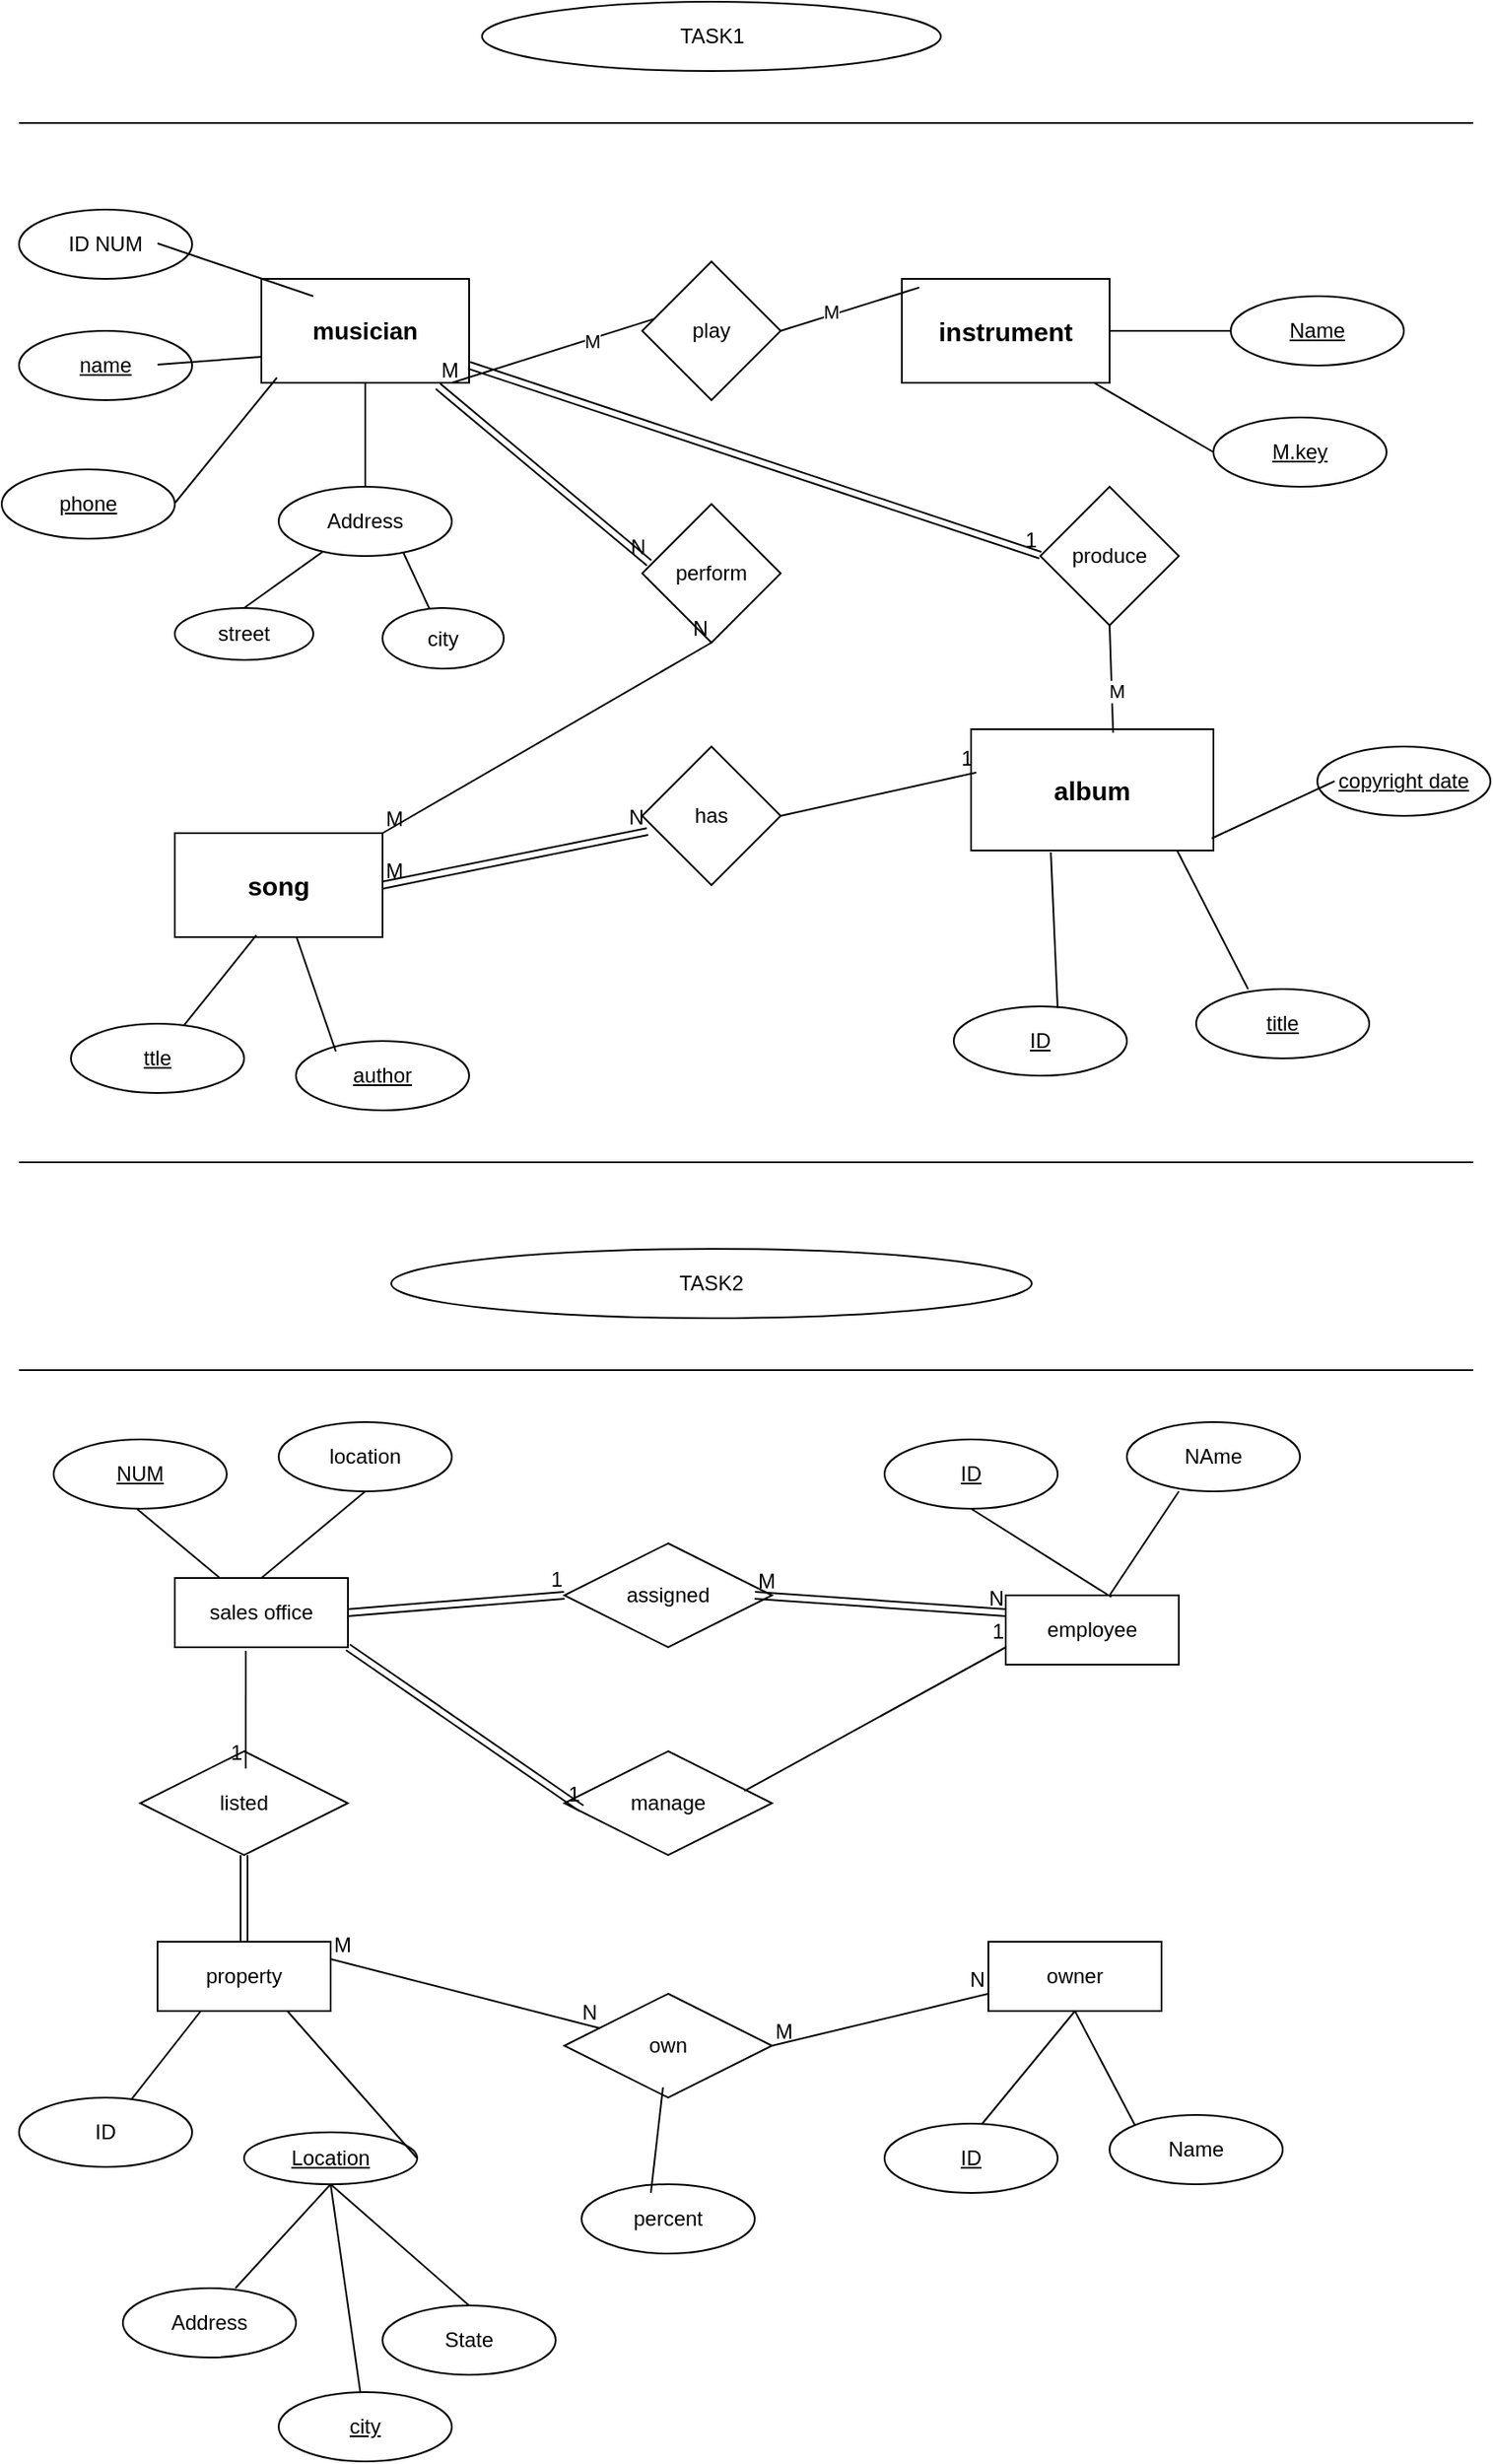 <mxfile version="25.0.1">
  <diagram id="R2lEEEUBdFMjLlhIrx00" name="Page-1">
    <mxGraphModel dx="1730" dy="1568" grid="1" gridSize="10" guides="1" tooltips="1" connect="1" arrows="1" fold="1" page="1" pageScale="1" pageWidth="850" pageHeight="1100" math="0" shadow="0" extFonts="Permanent Marker^https://fonts.googleapis.com/css?family=Permanent+Marker">
      <root>
        <mxCell id="0" />
        <mxCell id="1" parent="0" />
        <mxCell id="9y5jWuPjXUD0zxBHvWIc-1" value="&lt;b&gt;&lt;font style=&quot;font-size: 14px;&quot;&gt;musician&lt;/font&gt;&lt;/b&gt;" style="rounded=0;whiteSpace=wrap;html=1;" vertex="1" parent="1">
          <mxGeometry x="140" y="50" width="120" height="60" as="geometry" />
        </mxCell>
        <mxCell id="9y5jWuPjXUD0zxBHvWIc-2" value="&lt;font style=&quot;font-size: 15px;&quot;&gt;&lt;b&gt;song&lt;/b&gt;&lt;/font&gt;" style="rounded=0;whiteSpace=wrap;html=1;" vertex="1" parent="1">
          <mxGeometry x="90" y="370" width="120" height="60" as="geometry" />
        </mxCell>
        <mxCell id="9y5jWuPjXUD0zxBHvWIc-3" value="&lt;b&gt;&lt;font style=&quot;font-size: 15px;&quot;&gt;instrument&lt;/font&gt;&lt;/b&gt;" style="rounded=0;whiteSpace=wrap;html=1;" vertex="1" parent="1">
          <mxGeometry x="510" y="50" width="120" height="60" as="geometry" />
        </mxCell>
        <mxCell id="9y5jWuPjXUD0zxBHvWIc-4" value="&lt;font style=&quot;font-size: 15px;&quot;&gt;&lt;b&gt;album&lt;/b&gt;&lt;/font&gt;" style="rounded=0;whiteSpace=wrap;html=1;" vertex="1" parent="1">
          <mxGeometry x="550" y="310" width="140" height="70" as="geometry" />
        </mxCell>
        <mxCell id="9y5jWuPjXUD0zxBHvWIc-5" value="play" style="rhombus;whiteSpace=wrap;html=1;" vertex="1" parent="1">
          <mxGeometry x="360" y="40" width="80" height="80" as="geometry" />
        </mxCell>
        <mxCell id="9y5jWuPjXUD0zxBHvWIc-6" value="perform" style="rhombus;whiteSpace=wrap;html=1;" vertex="1" parent="1">
          <mxGeometry x="360" y="180" width="80" height="80" as="geometry" />
        </mxCell>
        <mxCell id="9y5jWuPjXUD0zxBHvWIc-7" value="has" style="rhombus;whiteSpace=wrap;html=1;" vertex="1" parent="1">
          <mxGeometry x="360" y="320" width="80" height="80" as="geometry" />
        </mxCell>
        <mxCell id="9y5jWuPjXUD0zxBHvWIc-10" value="" style="endArrow=none;html=1;rounded=0;exitX=1;exitY=0.5;exitDx=0;exitDy=0;" edge="1" parent="1" source="9y5jWuPjXUD0zxBHvWIc-5">
          <mxGeometry width="50" height="50" relative="1" as="geometry">
            <mxPoint x="470" y="105" as="sourcePoint" />
            <mxPoint x="520" y="55" as="targetPoint" />
          </mxGeometry>
        </mxCell>
        <mxCell id="9y5jWuPjXUD0zxBHvWIc-69" value="M" style="edgeLabel;html=1;align=center;verticalAlign=middle;resizable=0;points=[];" vertex="1" connectable="0" parent="9y5jWuPjXUD0zxBHvWIc-10">
          <mxGeometry x="-0.261" y="2" relative="1" as="geometry">
            <mxPoint as="offset" />
          </mxGeometry>
        </mxCell>
        <mxCell id="9y5jWuPjXUD0zxBHvWIc-11" value="" style="endArrow=none;html=1;rounded=0;entryX=0.088;entryY=0.413;entryDx=0;entryDy=0;entryPerimeter=0;" edge="1" parent="1" target="9y5jWuPjXUD0zxBHvWIc-5">
          <mxGeometry width="50" height="50" relative="1" as="geometry">
            <mxPoint x="250" y="110" as="sourcePoint" />
            <mxPoint x="300" y="60" as="targetPoint" />
          </mxGeometry>
        </mxCell>
        <mxCell id="9y5jWuPjXUD0zxBHvWIc-68" value="M" style="edgeLabel;html=1;align=center;verticalAlign=middle;resizable=0;points=[];" vertex="1" connectable="0" parent="9y5jWuPjXUD0zxBHvWIc-11">
          <mxGeometry x="0.381" y="-1" relative="1" as="geometry">
            <mxPoint as="offset" />
          </mxGeometry>
        </mxCell>
        <mxCell id="9y5jWuPjXUD0zxBHvWIc-15" value="produce" style="rhombus;whiteSpace=wrap;html=1;" vertex="1" parent="1">
          <mxGeometry x="590" y="170" width="80" height="80" as="geometry" />
        </mxCell>
        <mxCell id="9y5jWuPjXUD0zxBHvWIc-17" value="" style="endArrow=none;html=1;rounded=0;exitX=0.586;exitY=0.029;exitDx=0;exitDy=0;exitPerimeter=0;entryX=0.5;entryY=1;entryDx=0;entryDy=0;" edge="1" parent="1" source="9y5jWuPjXUD0zxBHvWIc-4" target="9y5jWuPjXUD0zxBHvWIc-15">
          <mxGeometry width="50" height="50" relative="1" as="geometry">
            <mxPoint x="590" y="290" as="sourcePoint" />
            <mxPoint x="640" y="240" as="targetPoint" />
          </mxGeometry>
        </mxCell>
        <mxCell id="9y5jWuPjXUD0zxBHvWIc-64" value="M" style="edgeLabel;html=1;align=center;verticalAlign=middle;resizable=0;points=[];" vertex="1" connectable="0" parent="9y5jWuPjXUD0zxBHvWIc-17">
          <mxGeometry x="-0.227" y="-2" relative="1" as="geometry">
            <mxPoint as="offset" />
          </mxGeometry>
        </mxCell>
        <mxCell id="9y5jWuPjXUD0zxBHvWIc-21" value="" style="shape=link;html=1;rounded=0;" edge="1" parent="1" source="9y5jWuPjXUD0zxBHvWIc-1">
          <mxGeometry relative="1" as="geometry">
            <mxPoint x="430" y="209.5" as="sourcePoint" />
            <mxPoint x="590" y="209.5" as="targetPoint" />
          </mxGeometry>
        </mxCell>
        <mxCell id="9y5jWuPjXUD0zxBHvWIc-22" value="1" style="resizable=0;html=1;whiteSpace=wrap;align=right;verticalAlign=bottom;" connectable="0" vertex="1" parent="9y5jWuPjXUD0zxBHvWIc-21">
          <mxGeometry x="1" relative="1" as="geometry" />
        </mxCell>
        <mxCell id="9y5jWuPjXUD0zxBHvWIc-28" value="ID NUM" style="ellipse;whiteSpace=wrap;html=1;align=center;" vertex="1" parent="1">
          <mxGeometry y="10" width="100" height="40" as="geometry" />
        </mxCell>
        <mxCell id="9y5jWuPjXUD0zxBHvWIc-29" value="name" style="ellipse;whiteSpace=wrap;html=1;align=center;fontStyle=4;" vertex="1" parent="1">
          <mxGeometry y="80" width="100" height="40" as="geometry" />
        </mxCell>
        <mxCell id="9y5jWuPjXUD0zxBHvWIc-30" value="phone" style="ellipse;whiteSpace=wrap;html=1;align=center;fontStyle=4;" vertex="1" parent="1">
          <mxGeometry x="-10" y="160" width="100" height="40" as="geometry" />
        </mxCell>
        <mxCell id="9y5jWuPjXUD0zxBHvWIc-31" value="" style="endArrow=none;html=1;rounded=0;entryX=0.075;entryY=0.95;entryDx=0;entryDy=0;entryPerimeter=0;" edge="1" parent="1" target="9y5jWuPjXUD0zxBHvWIc-1">
          <mxGeometry relative="1" as="geometry">
            <mxPoint x="90" y="179.5" as="sourcePoint" />
            <mxPoint x="250" y="179.5" as="targetPoint" />
          </mxGeometry>
        </mxCell>
        <mxCell id="9y5jWuPjXUD0zxBHvWIc-32" value="" style="endArrow=none;html=1;rounded=0;entryX=0;entryY=0.75;entryDx=0;entryDy=0;" edge="1" parent="1" target="9y5jWuPjXUD0zxBHvWIc-1">
          <mxGeometry relative="1" as="geometry">
            <mxPoint x="80" y="99.5" as="sourcePoint" />
            <mxPoint x="240" y="99.5" as="targetPoint" />
          </mxGeometry>
        </mxCell>
        <mxCell id="9y5jWuPjXUD0zxBHvWIc-33" value="" style="endArrow=none;html=1;rounded=0;entryX=0.25;entryY=0.167;entryDx=0;entryDy=0;entryPerimeter=0;" edge="1" parent="1" target="9y5jWuPjXUD0zxBHvWIc-1">
          <mxGeometry relative="1" as="geometry">
            <mxPoint x="80" y="29.5" as="sourcePoint" />
            <mxPoint x="240" y="29.5" as="targetPoint" />
          </mxGeometry>
        </mxCell>
        <mxCell id="9y5jWuPjXUD0zxBHvWIc-35" value="Address" style="ellipse;whiteSpace=wrap;html=1;align=center;" vertex="1" parent="1">
          <mxGeometry x="150" y="170" width="100" height="40" as="geometry" />
        </mxCell>
        <mxCell id="9y5jWuPjXUD0zxBHvWIc-36" value="" style="endArrow=none;html=1;rounded=0;entryX=0.5;entryY=1;entryDx=0;entryDy=0;" edge="1" parent="1" target="9y5jWuPjXUD0zxBHvWIc-1">
          <mxGeometry relative="1" as="geometry">
            <mxPoint x="200" y="170" as="sourcePoint" />
            <mxPoint x="360" y="170" as="targetPoint" />
          </mxGeometry>
        </mxCell>
        <mxCell id="9y5jWuPjXUD0zxBHvWIc-37" value="street" style="ellipse;whiteSpace=wrap;html=1;align=center;" vertex="1" parent="1">
          <mxGeometry x="90" y="240" width="80" height="30" as="geometry" />
        </mxCell>
        <mxCell id="9y5jWuPjXUD0zxBHvWIc-38" value="city" style="ellipse;whiteSpace=wrap;html=1;align=center;" vertex="1" parent="1">
          <mxGeometry x="210" y="240" width="70" height="35" as="geometry" />
        </mxCell>
        <mxCell id="9y5jWuPjXUD0zxBHvWIc-39" value="" style="endArrow=none;html=1;rounded=0;" edge="1" parent="1" target="9y5jWuPjXUD0zxBHvWIc-35">
          <mxGeometry relative="1" as="geometry">
            <mxPoint x="130" y="240" as="sourcePoint" />
            <mxPoint x="270" y="239" as="targetPoint" />
            <Array as="points">
              <mxPoint x="130" y="240" />
            </Array>
          </mxGeometry>
        </mxCell>
        <mxCell id="9y5jWuPjXUD0zxBHvWIc-40" value="" style="endArrow=none;html=1;rounded=0;entryX=0.72;entryY=0.95;entryDx=0;entryDy=0;entryPerimeter=0;" edge="1" parent="1" source="9y5jWuPjXUD0zxBHvWIc-38" target="9y5jWuPjXUD0zxBHvWIc-35">
          <mxGeometry relative="1" as="geometry">
            <mxPoint x="340" y="350" as="sourcePoint" />
            <mxPoint x="500" y="350" as="targetPoint" />
          </mxGeometry>
        </mxCell>
        <mxCell id="9y5jWuPjXUD0zxBHvWIc-41" value="author" style="ellipse;whiteSpace=wrap;html=1;align=center;fontStyle=4;" vertex="1" parent="1">
          <mxGeometry x="160" y="490" width="100" height="40" as="geometry" />
        </mxCell>
        <mxCell id="9y5jWuPjXUD0zxBHvWIc-42" value="ttle" style="ellipse;whiteSpace=wrap;html=1;align=center;fontStyle=4;" vertex="1" parent="1">
          <mxGeometry x="30" y="480" width="100" height="40" as="geometry" />
        </mxCell>
        <mxCell id="9y5jWuPjXUD0zxBHvWIc-43" value="" style="endArrow=none;html=1;rounded=0;entryX=0.23;entryY=0.15;entryDx=0;entryDy=0;entryPerimeter=0;" edge="1" parent="1" source="9y5jWuPjXUD0zxBHvWIc-2" target="9y5jWuPjXUD0zxBHvWIc-41">
          <mxGeometry relative="1" as="geometry">
            <mxPoint x="190" y="450" as="sourcePoint" />
            <mxPoint x="500" y="490" as="targetPoint" />
            <Array as="points" />
          </mxGeometry>
        </mxCell>
        <mxCell id="9y5jWuPjXUD0zxBHvWIc-44" value="" style="endArrow=none;html=1;rounded=0;entryX=0.392;entryY=0.983;entryDx=0;entryDy=0;entryPerimeter=0;" edge="1" parent="1" source="9y5jWuPjXUD0zxBHvWIc-42" target="9y5jWuPjXUD0zxBHvWIc-2">
          <mxGeometry relative="1" as="geometry">
            <mxPoint x="340" y="490" as="sourcePoint" />
            <mxPoint x="500" y="490" as="targetPoint" />
          </mxGeometry>
        </mxCell>
        <mxCell id="9y5jWuPjXUD0zxBHvWIc-45" value="title" style="ellipse;whiteSpace=wrap;html=1;align=center;fontStyle=4;" vertex="1" parent="1">
          <mxGeometry x="680" y="460" width="100" height="40" as="geometry" />
        </mxCell>
        <mxCell id="9y5jWuPjXUD0zxBHvWIc-46" value="ID" style="ellipse;whiteSpace=wrap;html=1;align=center;fontStyle=4;" vertex="1" parent="1">
          <mxGeometry x="540" y="470" width="100" height="40" as="geometry" />
        </mxCell>
        <mxCell id="9y5jWuPjXUD0zxBHvWIc-47" value="copyright date" style="ellipse;whiteSpace=wrap;html=1;align=center;fontStyle=4;" vertex="1" parent="1">
          <mxGeometry x="750" y="320" width="100" height="40" as="geometry" />
        </mxCell>
        <mxCell id="9y5jWuPjXUD0zxBHvWIc-48" value="" style="endArrow=none;html=1;rounded=0;entryX=0.1;entryY=0.5;entryDx=0;entryDy=0;entryPerimeter=0;exitX=0.993;exitY=0.9;exitDx=0;exitDy=0;exitPerimeter=0;" edge="1" parent="1" source="9y5jWuPjXUD0zxBHvWIc-4" target="9y5jWuPjXUD0zxBHvWIc-47">
          <mxGeometry relative="1" as="geometry">
            <mxPoint x="340" y="300" as="sourcePoint" />
            <mxPoint x="500" y="300" as="targetPoint" />
          </mxGeometry>
        </mxCell>
        <mxCell id="9y5jWuPjXUD0zxBHvWIc-49" value="" style="endArrow=none;html=1;rounded=0;entryX=0.329;entryY=1.014;entryDx=0;entryDy=0;entryPerimeter=0;exitX=0.6;exitY=0.025;exitDx=0;exitDy=0;exitPerimeter=0;" edge="1" parent="1" source="9y5jWuPjXUD0zxBHvWIc-46" target="9y5jWuPjXUD0zxBHvWIc-4">
          <mxGeometry relative="1" as="geometry">
            <mxPoint x="340" y="300" as="sourcePoint" />
            <mxPoint x="500" y="300" as="targetPoint" />
          </mxGeometry>
        </mxCell>
        <mxCell id="9y5jWuPjXUD0zxBHvWIc-50" value="" style="endArrow=none;html=1;rounded=0;entryX=0.85;entryY=1;entryDx=0;entryDy=0;entryPerimeter=0;exitX=0.3;exitY=0;exitDx=0;exitDy=0;exitPerimeter=0;" edge="1" parent="1" source="9y5jWuPjXUD0zxBHvWIc-45" target="9y5jWuPjXUD0zxBHvWIc-4">
          <mxGeometry relative="1" as="geometry">
            <mxPoint x="340" y="300" as="sourcePoint" />
            <mxPoint x="500" y="300" as="targetPoint" />
          </mxGeometry>
        </mxCell>
        <mxCell id="9y5jWuPjXUD0zxBHvWIc-51" value="Name" style="ellipse;whiteSpace=wrap;html=1;align=center;fontStyle=4;" vertex="1" parent="1">
          <mxGeometry x="700" y="60" width="100" height="40" as="geometry" />
        </mxCell>
        <mxCell id="9y5jWuPjXUD0zxBHvWIc-52" value="M.key" style="ellipse;whiteSpace=wrap;html=1;align=center;fontStyle=4;" vertex="1" parent="1">
          <mxGeometry x="690" y="130" width="100" height="40" as="geometry" />
        </mxCell>
        <mxCell id="9y5jWuPjXUD0zxBHvWIc-54" value="" style="endArrow=none;html=1;rounded=0;entryX=0;entryY=0.5;entryDx=0;entryDy=0;exitX=1;exitY=0.5;exitDx=0;exitDy=0;" edge="1" parent="1" source="9y5jWuPjXUD0zxBHvWIc-3" target="9y5jWuPjXUD0zxBHvWIc-51">
          <mxGeometry relative="1" as="geometry">
            <mxPoint x="640" y="80" as="sourcePoint" />
            <mxPoint x="730" y="80" as="targetPoint" />
          </mxGeometry>
        </mxCell>
        <mxCell id="9y5jWuPjXUD0zxBHvWIc-55" value="" style="endArrow=none;html=1;rounded=0;entryX=0.925;entryY=1;entryDx=0;entryDy=0;entryPerimeter=0;exitX=0;exitY=0.5;exitDx=0;exitDy=0;" edge="1" parent="1" source="9y5jWuPjXUD0zxBHvWIc-52" target="9y5jWuPjXUD0zxBHvWIc-3">
          <mxGeometry relative="1" as="geometry">
            <mxPoint x="340" y="180" as="sourcePoint" />
            <mxPoint x="500" y="180" as="targetPoint" />
          </mxGeometry>
        </mxCell>
        <mxCell id="9y5jWuPjXUD0zxBHvWIc-56" value="" style="endArrow=none;html=1;rounded=0;entryX=0.021;entryY=0.357;entryDx=0;entryDy=0;entryPerimeter=0;exitX=1;exitY=0.5;exitDx=0;exitDy=0;" edge="1" parent="1" source="9y5jWuPjXUD0zxBHvWIc-7" target="9y5jWuPjXUD0zxBHvWIc-4">
          <mxGeometry relative="1" as="geometry">
            <mxPoint x="340" y="230" as="sourcePoint" />
            <mxPoint x="500" y="230" as="targetPoint" />
          </mxGeometry>
        </mxCell>
        <mxCell id="9y5jWuPjXUD0zxBHvWIc-57" value="1" style="resizable=0;html=1;whiteSpace=wrap;align=right;verticalAlign=bottom;" connectable="0" vertex="1" parent="9y5jWuPjXUD0zxBHvWIc-56">
          <mxGeometry x="1" relative="1" as="geometry" />
        </mxCell>
        <mxCell id="9y5jWuPjXUD0zxBHvWIc-58" value="" style="shape=link;html=1;rounded=0;entryX=0.038;entryY=0.613;entryDx=0;entryDy=0;entryPerimeter=0;" edge="1" parent="1" target="9y5jWuPjXUD0zxBHvWIc-7">
          <mxGeometry relative="1" as="geometry">
            <mxPoint x="210" y="400" as="sourcePoint" />
            <mxPoint x="370" y="400" as="targetPoint" />
          </mxGeometry>
        </mxCell>
        <mxCell id="9y5jWuPjXUD0zxBHvWIc-59" value="M" style="resizable=0;html=1;whiteSpace=wrap;align=left;verticalAlign=bottom;" connectable="0" vertex="1" parent="9y5jWuPjXUD0zxBHvWIc-58">
          <mxGeometry x="-1" relative="1" as="geometry" />
        </mxCell>
        <mxCell id="9y5jWuPjXUD0zxBHvWIc-60" value="N" style="resizable=0;html=1;whiteSpace=wrap;align=right;verticalAlign=bottom;" connectable="0" vertex="1" parent="9y5jWuPjXUD0zxBHvWIc-58">
          <mxGeometry x="1" relative="1" as="geometry" />
        </mxCell>
        <mxCell id="9y5jWuPjXUD0zxBHvWIc-61" value="" style="endArrow=none;html=1;rounded=0;exitX=1;exitY=0;exitDx=0;exitDy=0;entryX=0.5;entryY=1;entryDx=0;entryDy=0;" edge="1" parent="1" source="9y5jWuPjXUD0zxBHvWIc-2" target="9y5jWuPjXUD0zxBHvWIc-6">
          <mxGeometry relative="1" as="geometry">
            <mxPoint x="340" y="270" as="sourcePoint" />
            <mxPoint x="500" y="270" as="targetPoint" />
          </mxGeometry>
        </mxCell>
        <mxCell id="9y5jWuPjXUD0zxBHvWIc-62" value="M" style="resizable=0;html=1;whiteSpace=wrap;align=left;verticalAlign=bottom;" connectable="0" vertex="1" parent="9y5jWuPjXUD0zxBHvWIc-61">
          <mxGeometry x="-1" relative="1" as="geometry" />
        </mxCell>
        <mxCell id="9y5jWuPjXUD0zxBHvWIc-63" value="N" style="resizable=0;html=1;whiteSpace=wrap;align=right;verticalAlign=bottom;" connectable="0" vertex="1" parent="9y5jWuPjXUD0zxBHvWIc-61">
          <mxGeometry x="1" relative="1" as="geometry" />
        </mxCell>
        <mxCell id="9y5jWuPjXUD0zxBHvWIc-65" value="" style="shape=link;html=1;rounded=0;entryX=0.05;entryY=0.425;entryDx=0;entryDy=0;entryPerimeter=0;exitX=0.85;exitY=1.033;exitDx=0;exitDy=0;exitPerimeter=0;" edge="1" parent="1" source="9y5jWuPjXUD0zxBHvWIc-1" target="9y5jWuPjXUD0zxBHvWIc-6">
          <mxGeometry relative="1" as="geometry">
            <mxPoint x="250" y="149.5" as="sourcePoint" />
            <mxPoint x="410" y="149.5" as="targetPoint" />
          </mxGeometry>
        </mxCell>
        <mxCell id="9y5jWuPjXUD0zxBHvWIc-66" value="M" style="resizable=0;html=1;whiteSpace=wrap;align=left;verticalAlign=bottom;" connectable="0" vertex="1" parent="9y5jWuPjXUD0zxBHvWIc-65">
          <mxGeometry x="-1" relative="1" as="geometry" />
        </mxCell>
        <mxCell id="9y5jWuPjXUD0zxBHvWIc-67" value="N" style="resizable=0;html=1;whiteSpace=wrap;align=right;verticalAlign=bottom;" connectable="0" vertex="1" parent="9y5jWuPjXUD0zxBHvWIc-65">
          <mxGeometry x="1" relative="1" as="geometry" />
        </mxCell>
        <mxCell id="9y5jWuPjXUD0zxBHvWIc-70" value="TASK1" style="ellipse;whiteSpace=wrap;html=1;align=center;" vertex="1" parent="1">
          <mxGeometry x="267.5" y="-110" width="265" height="40" as="geometry" />
        </mxCell>
        <mxCell id="9y5jWuPjXUD0zxBHvWIc-71" value="TASK2" style="ellipse;whiteSpace=wrap;html=1;align=center;" vertex="1" parent="1">
          <mxGeometry x="215" y="610" width="370" height="40" as="geometry" />
        </mxCell>
        <mxCell id="9y5jWuPjXUD0zxBHvWIc-72" value="sales office" style="whiteSpace=wrap;html=1;align=center;" vertex="1" parent="1">
          <mxGeometry x="90" y="800" width="100" height="40" as="geometry" />
        </mxCell>
        <mxCell id="9y5jWuPjXUD0zxBHvWIc-73" value="property" style="whiteSpace=wrap;html=1;align=center;" vertex="1" parent="1">
          <mxGeometry x="80" y="1010" width="100" height="40" as="geometry" />
        </mxCell>
        <mxCell id="9y5jWuPjXUD0zxBHvWIc-74" value="employee" style="whiteSpace=wrap;html=1;align=center;" vertex="1" parent="1">
          <mxGeometry x="570" y="810" width="100" height="40" as="geometry" />
        </mxCell>
        <mxCell id="9y5jWuPjXUD0zxBHvWIc-75" value="owner" style="whiteSpace=wrap;html=1;align=center;" vertex="1" parent="1">
          <mxGeometry x="560" y="1010" width="100" height="40" as="geometry" />
        </mxCell>
        <mxCell id="9y5jWuPjXUD0zxBHvWIc-76" value="ID" style="ellipse;whiteSpace=wrap;html=1;align=center;" vertex="1" parent="1">
          <mxGeometry y="1100" width="100" height="40" as="geometry" />
        </mxCell>
        <mxCell id="9y5jWuPjXUD0zxBHvWIc-77" value="Location" style="ellipse;whiteSpace=wrap;html=1;align=center;fontStyle=4;" vertex="1" parent="1">
          <mxGeometry x="130" y="1120" width="100" height="30" as="geometry" />
        </mxCell>
        <mxCell id="9y5jWuPjXUD0zxBHvWIc-85" value="" style="endArrow=none;html=1;rounded=0;exitX=1;exitY=0.5;exitDx=0;exitDy=0;entryX=0.75;entryY=1;entryDx=0;entryDy=0;" edge="1" parent="1" source="9y5jWuPjXUD0zxBHvWIc-77" target="9y5jWuPjXUD0zxBHvWIc-73">
          <mxGeometry relative="1" as="geometry">
            <mxPoint x="340" y="1170" as="sourcePoint" />
            <mxPoint x="500" y="1170" as="targetPoint" />
          </mxGeometry>
        </mxCell>
        <mxCell id="9y5jWuPjXUD0zxBHvWIc-87" value="" style="endArrow=none;html=1;rounded=0;entryX=0.25;entryY=1;entryDx=0;entryDy=0;" edge="1" parent="1" source="9y5jWuPjXUD0zxBHvWIc-76" target="9y5jWuPjXUD0zxBHvWIc-73">
          <mxGeometry relative="1" as="geometry">
            <mxPoint x="340" y="1170" as="sourcePoint" />
            <mxPoint x="500" y="1170" as="targetPoint" />
          </mxGeometry>
        </mxCell>
        <mxCell id="9y5jWuPjXUD0zxBHvWIc-89" value="" style="endArrow=none;html=1;rounded=0;exitX=0.5;exitY=1;exitDx=0;exitDy=0;" edge="1" parent="1" source="9y5jWuPjXUD0zxBHvWIc-77" target="9y5jWuPjXUD0zxBHvWIc-95">
          <mxGeometry relative="1" as="geometry">
            <mxPoint x="340" y="1170" as="sourcePoint" />
            <mxPoint x="240" y="1250" as="targetPoint" />
          </mxGeometry>
        </mxCell>
        <mxCell id="9y5jWuPjXUD0zxBHvWIc-91" value="" style="endArrow=none;html=1;rounded=0;exitX=0.5;exitY=1;exitDx=0;exitDy=0;entryX=0.65;entryY=0;entryDx=0;entryDy=0;entryPerimeter=0;" edge="1" parent="1" source="9y5jWuPjXUD0zxBHvWIc-77" target="9y5jWuPjXUD0zxBHvWIc-93">
          <mxGeometry relative="1" as="geometry">
            <mxPoint x="340" y="1170" as="sourcePoint" />
            <mxPoint x="140" y="1210" as="targetPoint" />
          </mxGeometry>
        </mxCell>
        <mxCell id="9y5jWuPjXUD0zxBHvWIc-92" value="" style="endArrow=none;html=1;rounded=0;entryX=0.5;entryY=0;entryDx=0;entryDy=0;" edge="1" parent="1" target="9y5jWuPjXUD0zxBHvWIc-94">
          <mxGeometry relative="1" as="geometry">
            <mxPoint x="180" y="1150" as="sourcePoint" />
            <mxPoint x="290" y="1190" as="targetPoint" />
          </mxGeometry>
        </mxCell>
        <mxCell id="9y5jWuPjXUD0zxBHvWIc-93" value="Address" style="ellipse;whiteSpace=wrap;html=1;align=center;" vertex="1" parent="1">
          <mxGeometry x="60" y="1210" width="100" height="40" as="geometry" />
        </mxCell>
        <mxCell id="9y5jWuPjXUD0zxBHvWIc-94" value="State" style="ellipse;whiteSpace=wrap;html=1;align=center;" vertex="1" parent="1">
          <mxGeometry x="210" y="1220" width="100" height="40" as="geometry" />
        </mxCell>
        <mxCell id="9y5jWuPjXUD0zxBHvWIc-95" value="city" style="ellipse;whiteSpace=wrap;html=1;align=center;fontStyle=4;" vertex="1" parent="1">
          <mxGeometry x="150" y="1270" width="100" height="40" as="geometry" />
        </mxCell>
        <mxCell id="9y5jWuPjXUD0zxBHvWIc-97" value="location" style="ellipse;whiteSpace=wrap;html=1;align=center;" vertex="1" parent="1">
          <mxGeometry x="150" y="710" width="100" height="40" as="geometry" />
        </mxCell>
        <mxCell id="9y5jWuPjXUD0zxBHvWIc-98" value="" style="endArrow=none;html=1;rounded=0;exitX=0.5;exitY=0;exitDx=0;exitDy=0;entryX=0.5;entryY=1;entryDx=0;entryDy=0;" edge="1" parent="1" source="9y5jWuPjXUD0zxBHvWIc-72" target="9y5jWuPjXUD0zxBHvWIc-97">
          <mxGeometry relative="1" as="geometry">
            <mxPoint x="340" y="860" as="sourcePoint" />
            <mxPoint x="500" y="860" as="targetPoint" />
          </mxGeometry>
        </mxCell>
        <mxCell id="9y5jWuPjXUD0zxBHvWIc-99" value="" style="endArrow=none;html=1;rounded=0;exitX=0.68;exitY=1;exitDx=0;exitDy=0;exitPerimeter=0;" edge="1" parent="1" target="9y5jWuPjXUD0zxBHvWIc-72">
          <mxGeometry relative="1" as="geometry">
            <mxPoint x="68" y="760" as="sourcePoint" />
            <mxPoint x="500" y="860" as="targetPoint" />
          </mxGeometry>
        </mxCell>
        <mxCell id="9y5jWuPjXUD0zxBHvWIc-101" value="NAme" style="ellipse;whiteSpace=wrap;html=1;align=center;" vertex="1" parent="1">
          <mxGeometry x="640" y="710" width="100" height="40" as="geometry" />
        </mxCell>
        <mxCell id="9y5jWuPjXUD0zxBHvWIc-103" value="" style="endArrow=none;html=1;rounded=0;entryX=0.5;entryY=1;entryDx=0;entryDy=0;exitX=0.61;exitY=0.025;exitDx=0;exitDy=0;exitPerimeter=0;" edge="1" parent="1" source="9y5jWuPjXUD0zxBHvWIc-74">
          <mxGeometry relative="1" as="geometry">
            <mxPoint x="340" y="930" as="sourcePoint" />
            <mxPoint x="550" y="760" as="targetPoint" />
          </mxGeometry>
        </mxCell>
        <mxCell id="9y5jWuPjXUD0zxBHvWIc-104" value="" style="endArrow=none;html=1;rounded=0;entryX=0.3;entryY=1;entryDx=0;entryDy=0;entryPerimeter=0;" edge="1" parent="1" target="9y5jWuPjXUD0zxBHvWIc-101">
          <mxGeometry relative="1" as="geometry">
            <mxPoint x="630" y="810" as="sourcePoint" />
            <mxPoint x="500" y="930" as="targetPoint" />
          </mxGeometry>
        </mxCell>
        <mxCell id="9y5jWuPjXUD0zxBHvWIc-106" value="Name" style="ellipse;whiteSpace=wrap;html=1;align=center;" vertex="1" parent="1">
          <mxGeometry x="630" y="1110" width="100" height="40" as="geometry" />
        </mxCell>
        <mxCell id="9y5jWuPjXUD0zxBHvWIc-108" value="" style="endArrow=none;html=1;rounded=0;entryX=0.5;entryY=1;entryDx=0;entryDy=0;exitX=0;exitY=0;exitDx=0;exitDy=0;" edge="1" parent="1" source="9y5jWuPjXUD0zxBHvWIc-106" target="9y5jWuPjXUD0zxBHvWIc-75">
          <mxGeometry relative="1" as="geometry">
            <mxPoint x="340" y="1140" as="sourcePoint" />
            <mxPoint x="500" y="1140" as="targetPoint" />
          </mxGeometry>
        </mxCell>
        <mxCell id="9y5jWuPjXUD0zxBHvWIc-109" value="" style="endArrow=none;html=1;rounded=0;entryX=0.5;entryY=1;entryDx=0;entryDy=0;" edge="1" parent="1" target="9y5jWuPjXUD0zxBHvWIc-75">
          <mxGeometry relative="1" as="geometry">
            <mxPoint x="555.644" y="1116.004" as="sourcePoint" />
            <mxPoint x="500" y="1140" as="targetPoint" />
          </mxGeometry>
        </mxCell>
        <mxCell id="9y5jWuPjXUD0zxBHvWIc-110" value="assigned" style="shape=rhombus;perimeter=rhombusPerimeter;whiteSpace=wrap;html=1;align=center;" vertex="1" parent="1">
          <mxGeometry x="315" y="780" width="120" height="60" as="geometry" />
        </mxCell>
        <mxCell id="9y5jWuPjXUD0zxBHvWIc-111" value="manage" style="shape=rhombus;perimeter=rhombusPerimeter;whiteSpace=wrap;html=1;align=center;" vertex="1" parent="1">
          <mxGeometry x="315" y="900" width="120" height="60" as="geometry" />
        </mxCell>
        <mxCell id="9y5jWuPjXUD0zxBHvWIc-112" value="own" style="shape=rhombus;perimeter=rhombusPerimeter;whiteSpace=wrap;html=1;align=center;" vertex="1" parent="1">
          <mxGeometry x="315" y="1040" width="120" height="60" as="geometry" />
        </mxCell>
        <mxCell id="9y5jWuPjXUD0zxBHvWIc-113" value="listed" style="shape=rhombus;perimeter=rhombusPerimeter;whiteSpace=wrap;html=1;align=center;" vertex="1" parent="1">
          <mxGeometry x="70" y="900" width="120" height="60" as="geometry" />
        </mxCell>
        <mxCell id="9y5jWuPjXUD0zxBHvWIc-114" value="percent" style="ellipse;whiteSpace=wrap;html=1;align=center;" vertex="1" parent="1">
          <mxGeometry x="325" y="1150" width="100" height="40" as="geometry" />
        </mxCell>
        <mxCell id="9y5jWuPjXUD0zxBHvWIc-115" value="" style="endArrow=none;html=1;rounded=0;exitX=0.475;exitY=0.9;exitDx=0;exitDy=0;exitPerimeter=0;entryX=0.4;entryY=0.125;entryDx=0;entryDy=0;entryPerimeter=0;" edge="1" parent="1" source="9y5jWuPjXUD0zxBHvWIc-112" target="9y5jWuPjXUD0zxBHvWIc-114">
          <mxGeometry relative="1" as="geometry">
            <mxPoint x="340" y="1070" as="sourcePoint" />
            <mxPoint x="370" y="1150" as="targetPoint" />
          </mxGeometry>
        </mxCell>
        <mxCell id="9y5jWuPjXUD0zxBHvWIc-116" value="" style="endArrow=none;html=1;rounded=0;exitX=1;exitY=0.5;exitDx=0;exitDy=0;entryX=0;entryY=0.75;entryDx=0;entryDy=0;" edge="1" parent="1" source="9y5jWuPjXUD0zxBHvWIc-112" target="9y5jWuPjXUD0zxBHvWIc-75">
          <mxGeometry relative="1" as="geometry">
            <mxPoint x="340" y="980" as="sourcePoint" />
            <mxPoint x="500" y="980" as="targetPoint" />
          </mxGeometry>
        </mxCell>
        <mxCell id="9y5jWuPjXUD0zxBHvWIc-117" value="M" style="resizable=0;html=1;whiteSpace=wrap;align=left;verticalAlign=bottom;" connectable="0" vertex="1" parent="9y5jWuPjXUD0zxBHvWIc-116">
          <mxGeometry x="-1" relative="1" as="geometry" />
        </mxCell>
        <mxCell id="9y5jWuPjXUD0zxBHvWIc-118" value="N" style="resizable=0;html=1;whiteSpace=wrap;align=right;verticalAlign=bottom;" connectable="0" vertex="1" parent="9y5jWuPjXUD0zxBHvWIc-116">
          <mxGeometry x="1" relative="1" as="geometry" />
        </mxCell>
        <mxCell id="9y5jWuPjXUD0zxBHvWIc-119" value="" style="endArrow=none;html=1;rounded=0;exitX=1;exitY=0.25;exitDx=0;exitDy=0;" edge="1" parent="1" source="9y5jWuPjXUD0zxBHvWIc-73" target="9y5jWuPjXUD0zxBHvWIc-112">
          <mxGeometry relative="1" as="geometry">
            <mxPoint x="340" y="980" as="sourcePoint" />
            <mxPoint x="500" y="980" as="targetPoint" />
          </mxGeometry>
        </mxCell>
        <mxCell id="9y5jWuPjXUD0zxBHvWIc-120" value="M" style="resizable=0;html=1;whiteSpace=wrap;align=left;verticalAlign=bottom;" connectable="0" vertex="1" parent="9y5jWuPjXUD0zxBHvWIc-119">
          <mxGeometry x="-1" relative="1" as="geometry" />
        </mxCell>
        <mxCell id="9y5jWuPjXUD0zxBHvWIc-121" value="N" style="resizable=0;html=1;whiteSpace=wrap;align=right;verticalAlign=bottom;" connectable="0" vertex="1" parent="9y5jWuPjXUD0zxBHvWIc-119">
          <mxGeometry x="1" relative="1" as="geometry" />
        </mxCell>
        <mxCell id="9y5jWuPjXUD0zxBHvWIc-122" value="" style="endArrow=none;html=1;rounded=0;entryX=0;entryY=0.75;entryDx=0;entryDy=0;exitX=0.867;exitY=0.383;exitDx=0;exitDy=0;exitPerimeter=0;" edge="1" parent="1" source="9y5jWuPjXUD0zxBHvWIc-111" target="9y5jWuPjXUD0zxBHvWIc-74">
          <mxGeometry relative="1" as="geometry">
            <mxPoint x="340" y="980" as="sourcePoint" />
            <mxPoint x="500" y="980" as="targetPoint" />
          </mxGeometry>
        </mxCell>
        <mxCell id="9y5jWuPjXUD0zxBHvWIc-123" value="1" style="resizable=0;html=1;whiteSpace=wrap;align=right;verticalAlign=bottom;" connectable="0" vertex="1" parent="9y5jWuPjXUD0zxBHvWIc-122">
          <mxGeometry x="1" relative="1" as="geometry" />
        </mxCell>
        <mxCell id="9y5jWuPjXUD0zxBHvWIc-124" value="" style="endArrow=none;html=1;rounded=0;exitX=0.41;exitY=1.05;exitDx=0;exitDy=0;exitPerimeter=0;entryX=0.508;entryY=0.167;entryDx=0;entryDy=0;entryPerimeter=0;" edge="1" parent="1" source="9y5jWuPjXUD0zxBHvWIc-72" target="9y5jWuPjXUD0zxBHvWIc-113">
          <mxGeometry relative="1" as="geometry">
            <mxPoint x="340" y="980" as="sourcePoint" />
            <mxPoint x="500" y="980" as="targetPoint" />
          </mxGeometry>
        </mxCell>
        <mxCell id="9y5jWuPjXUD0zxBHvWIc-125" value="1" style="resizable=0;html=1;whiteSpace=wrap;align=right;verticalAlign=bottom;" connectable="0" vertex="1" parent="9y5jWuPjXUD0zxBHvWIc-124">
          <mxGeometry x="1" relative="1" as="geometry" />
        </mxCell>
        <mxCell id="9y5jWuPjXUD0zxBHvWIc-126" value="" style="shape=link;html=1;rounded=0;exitX=0.5;exitY=1;exitDx=0;exitDy=0;entryX=0.5;entryY=0;entryDx=0;entryDy=0;" edge="1" parent="1" source="9y5jWuPjXUD0zxBHvWIc-113" target="9y5jWuPjXUD0zxBHvWIc-73">
          <mxGeometry relative="1" as="geometry">
            <mxPoint x="340" y="980" as="sourcePoint" />
            <mxPoint x="500" y="980" as="targetPoint" />
          </mxGeometry>
        </mxCell>
        <mxCell id="9y5jWuPjXUD0zxBHvWIc-131" value="" style="shape=link;html=1;rounded=0;entryX=0;entryY=0.5;entryDx=0;entryDy=0;exitX=1;exitY=0.5;exitDx=0;exitDy=0;" edge="1" parent="1" source="9y5jWuPjXUD0zxBHvWIc-72" target="9y5jWuPjXUD0zxBHvWIc-110">
          <mxGeometry relative="1" as="geometry">
            <mxPoint x="340" y="980" as="sourcePoint" />
            <mxPoint x="500" y="980" as="targetPoint" />
          </mxGeometry>
        </mxCell>
        <mxCell id="9y5jWuPjXUD0zxBHvWIc-132" value="1" style="resizable=0;html=1;whiteSpace=wrap;align=right;verticalAlign=bottom;" connectable="0" vertex="1" parent="9y5jWuPjXUD0zxBHvWIc-131">
          <mxGeometry x="1" relative="1" as="geometry" />
        </mxCell>
        <mxCell id="9y5jWuPjXUD0zxBHvWIc-133" value="" style="shape=link;html=1;rounded=0;exitX=1;exitY=1;exitDx=0;exitDy=0;entryX=0.083;entryY=0.55;entryDx=0;entryDy=0;entryPerimeter=0;" edge="1" parent="1" source="9y5jWuPjXUD0zxBHvWIc-72" target="9y5jWuPjXUD0zxBHvWIc-111">
          <mxGeometry relative="1" as="geometry">
            <mxPoint x="340" y="980" as="sourcePoint" />
            <mxPoint x="500" y="980" as="targetPoint" />
          </mxGeometry>
        </mxCell>
        <mxCell id="9y5jWuPjXUD0zxBHvWIc-134" value="1" style="resizable=0;html=1;whiteSpace=wrap;align=right;verticalAlign=bottom;" connectable="0" vertex="1" parent="9y5jWuPjXUD0zxBHvWIc-133">
          <mxGeometry x="1" relative="1" as="geometry" />
        </mxCell>
        <mxCell id="9y5jWuPjXUD0zxBHvWIc-135" value="" style="shape=link;html=1;rounded=0;entryX=0;entryY=0.25;entryDx=0;entryDy=0;exitX=0.917;exitY=0.5;exitDx=0;exitDy=0;exitPerimeter=0;" edge="1" parent="1" source="9y5jWuPjXUD0zxBHvWIc-110" target="9y5jWuPjXUD0zxBHvWIc-74">
          <mxGeometry relative="1" as="geometry">
            <mxPoint x="340" y="980" as="sourcePoint" />
            <mxPoint x="500" y="980" as="targetPoint" />
          </mxGeometry>
        </mxCell>
        <mxCell id="9y5jWuPjXUD0zxBHvWIc-136" value="M" style="resizable=0;html=1;whiteSpace=wrap;align=left;verticalAlign=bottom;" connectable="0" vertex="1" parent="9y5jWuPjXUD0zxBHvWIc-135">
          <mxGeometry x="-1" relative="1" as="geometry" />
        </mxCell>
        <mxCell id="9y5jWuPjXUD0zxBHvWIc-137" value="N" style="resizable=0;html=1;whiteSpace=wrap;align=right;verticalAlign=bottom;" connectable="0" vertex="1" parent="9y5jWuPjXUD0zxBHvWIc-135">
          <mxGeometry x="1" relative="1" as="geometry" />
        </mxCell>
        <mxCell id="9y5jWuPjXUD0zxBHvWIc-138" value="ID" style="ellipse;whiteSpace=wrap;html=1;align=center;fontStyle=4;" vertex="1" parent="1">
          <mxGeometry x="500" y="1115" width="100" height="40" as="geometry" />
        </mxCell>
        <mxCell id="9y5jWuPjXUD0zxBHvWIc-140" value="ID" style="ellipse;whiteSpace=wrap;html=1;align=center;fontStyle=4;" vertex="1" parent="1">
          <mxGeometry x="500" y="720" width="100" height="40" as="geometry" />
        </mxCell>
        <mxCell id="9y5jWuPjXUD0zxBHvWIc-141" value="NUM" style="ellipse;whiteSpace=wrap;html=1;align=center;fontStyle=4;" vertex="1" parent="1">
          <mxGeometry x="20" y="720" width="100" height="40" as="geometry" />
        </mxCell>
        <mxCell id="9y5jWuPjXUD0zxBHvWIc-142" value="" style="endArrow=none;html=1;rounded=0;" edge="1" parent="1">
          <mxGeometry relative="1" as="geometry">
            <mxPoint y="680" as="sourcePoint" />
            <mxPoint x="840" y="680" as="targetPoint" />
          </mxGeometry>
        </mxCell>
        <mxCell id="9y5jWuPjXUD0zxBHvWIc-143" value="" style="endArrow=none;html=1;rounded=0;" edge="1" parent="1">
          <mxGeometry relative="1" as="geometry">
            <mxPoint y="560" as="sourcePoint" />
            <mxPoint x="840" y="560" as="targetPoint" />
          </mxGeometry>
        </mxCell>
        <mxCell id="9y5jWuPjXUD0zxBHvWIc-144" value="" style="endArrow=none;html=1;rounded=0;" edge="1" parent="1">
          <mxGeometry relative="1" as="geometry">
            <mxPoint y="-40" as="sourcePoint" />
            <mxPoint x="840" y="-40" as="targetPoint" />
          </mxGeometry>
        </mxCell>
      </root>
    </mxGraphModel>
  </diagram>
</mxfile>
